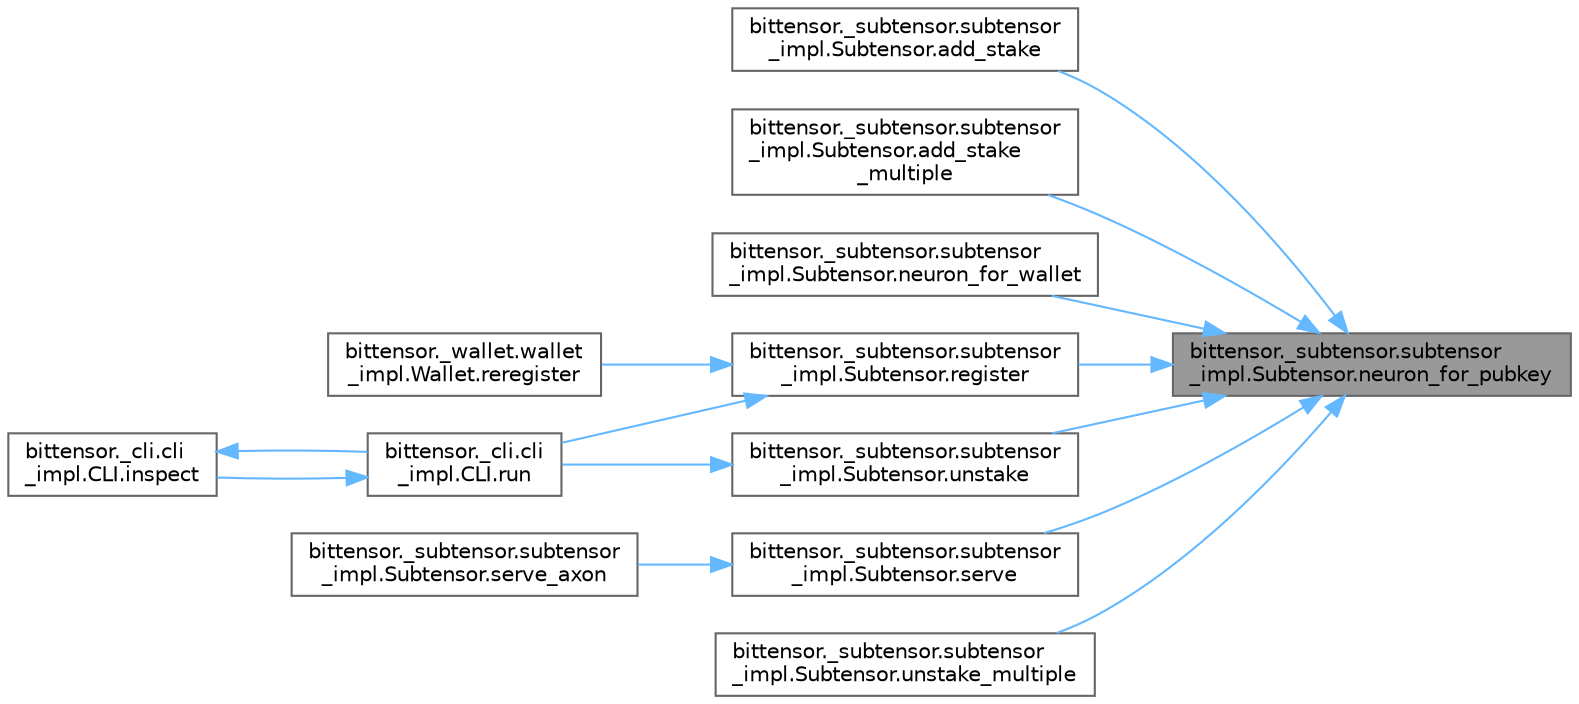 digraph "bittensor._subtensor.subtensor_impl.Subtensor.neuron_for_pubkey"
{
 // LATEX_PDF_SIZE
  bgcolor="transparent";
  edge [fontname=Helvetica,fontsize=10,labelfontname=Helvetica,labelfontsize=10];
  node [fontname=Helvetica,fontsize=10,shape=box,height=0.2,width=0.4];
  rankdir="RL";
  Node1 [label="bittensor._subtensor.subtensor\l_impl.Subtensor.neuron_for_pubkey",height=0.2,width=0.4,color="gray40", fillcolor="grey60", style="filled", fontcolor="black",tooltip=" "];
  Node1 -> Node2 [dir="back",color="steelblue1",style="solid"];
  Node2 [label="bittensor._subtensor.subtensor\l_impl.Subtensor.add_stake",height=0.2,width=0.4,color="grey40", fillcolor="white", style="filled",URL="$classbittensor_1_1__subtensor_1_1subtensor__impl_1_1_subtensor.html#a0748d536995b644ab4beecd637c7a312",tooltip=" "];
  Node1 -> Node3 [dir="back",color="steelblue1",style="solid"];
  Node3 [label="bittensor._subtensor.subtensor\l_impl.Subtensor.add_stake\l_multiple",height=0.2,width=0.4,color="grey40", fillcolor="white", style="filled",URL="$classbittensor_1_1__subtensor_1_1subtensor__impl_1_1_subtensor.html#aefa4f24e0b02afee00a2442358f5f1ff",tooltip=" "];
  Node1 -> Node4 [dir="back",color="steelblue1",style="solid"];
  Node4 [label="bittensor._subtensor.subtensor\l_impl.Subtensor.neuron_for_wallet",height=0.2,width=0.4,color="grey40", fillcolor="white", style="filled",URL="$classbittensor_1_1__subtensor_1_1subtensor__impl_1_1_subtensor.html#ab9885588918ea171fd4402818df00176",tooltip=" "];
  Node1 -> Node5 [dir="back",color="steelblue1",style="solid"];
  Node5 [label="bittensor._subtensor.subtensor\l_impl.Subtensor.register",height=0.2,width=0.4,color="grey40", fillcolor="white", style="filled",URL="$classbittensor_1_1__subtensor_1_1subtensor__impl_1_1_subtensor.html#a917eafe0a130fef0d43371588ea0e87b",tooltip=" "];
  Node5 -> Node6 [dir="back",color="steelblue1",style="solid"];
  Node6 [label="bittensor._wallet.wallet\l_impl.Wallet.reregister",height=0.2,width=0.4,color="grey40", fillcolor="white", style="filled",URL="$classbittensor_1_1__wallet_1_1wallet__impl_1_1_wallet.html#a74aa2a41661f2b53d246760c74437c00",tooltip=" "];
  Node5 -> Node7 [dir="back",color="steelblue1",style="solid"];
  Node7 [label="bittensor._cli.cli\l_impl.CLI.run",height=0.2,width=0.4,color="grey40", fillcolor="white", style="filled",URL="$classbittensor_1_1__cli_1_1cli__impl_1_1_c_l_i.html#aefb4bb012305712b2dbbd29545c843ce",tooltip=" "];
  Node7 -> Node8 [dir="back",color="steelblue1",style="solid"];
  Node8 [label="bittensor._cli.cli\l_impl.CLI.inspect",height=0.2,width=0.4,color="grey40", fillcolor="white", style="filled",URL="$classbittensor_1_1__cli_1_1cli__impl_1_1_c_l_i.html#ae03172c94947caed1fdc0a5c0a0aa8c2",tooltip=" "];
  Node8 -> Node7 [dir="back",color="steelblue1",style="solid"];
  Node1 -> Node9 [dir="back",color="steelblue1",style="solid"];
  Node9 [label="bittensor._subtensor.subtensor\l_impl.Subtensor.serve",height=0.2,width=0.4,color="grey40", fillcolor="white", style="filled",URL="$classbittensor_1_1__subtensor_1_1subtensor__impl_1_1_subtensor.html#aaaa1da9ab83d63dbb4f1b80cb0dcfb59",tooltip=" "];
  Node9 -> Node10 [dir="back",color="steelblue1",style="solid"];
  Node10 [label="bittensor._subtensor.subtensor\l_impl.Subtensor.serve_axon",height=0.2,width=0.4,color="grey40", fillcolor="white", style="filled",URL="$classbittensor_1_1__subtensor_1_1subtensor__impl_1_1_subtensor.html#addc36341956fb7b15d64435de8194d00",tooltip=" "];
  Node1 -> Node11 [dir="back",color="steelblue1",style="solid"];
  Node11 [label="bittensor._subtensor.subtensor\l_impl.Subtensor.unstake",height=0.2,width=0.4,color="grey40", fillcolor="white", style="filled",URL="$classbittensor_1_1__subtensor_1_1subtensor__impl_1_1_subtensor.html#a5df4679e01f901762b29c773e5ba8518",tooltip=" "];
  Node11 -> Node7 [dir="back",color="steelblue1",style="solid"];
  Node1 -> Node12 [dir="back",color="steelblue1",style="solid"];
  Node12 [label="bittensor._subtensor.subtensor\l_impl.Subtensor.unstake_multiple",height=0.2,width=0.4,color="grey40", fillcolor="white", style="filled",URL="$classbittensor_1_1__subtensor_1_1subtensor__impl_1_1_subtensor.html#ac308c7f078a5391c06029d3c9a82f0b5",tooltip=" "];
}

